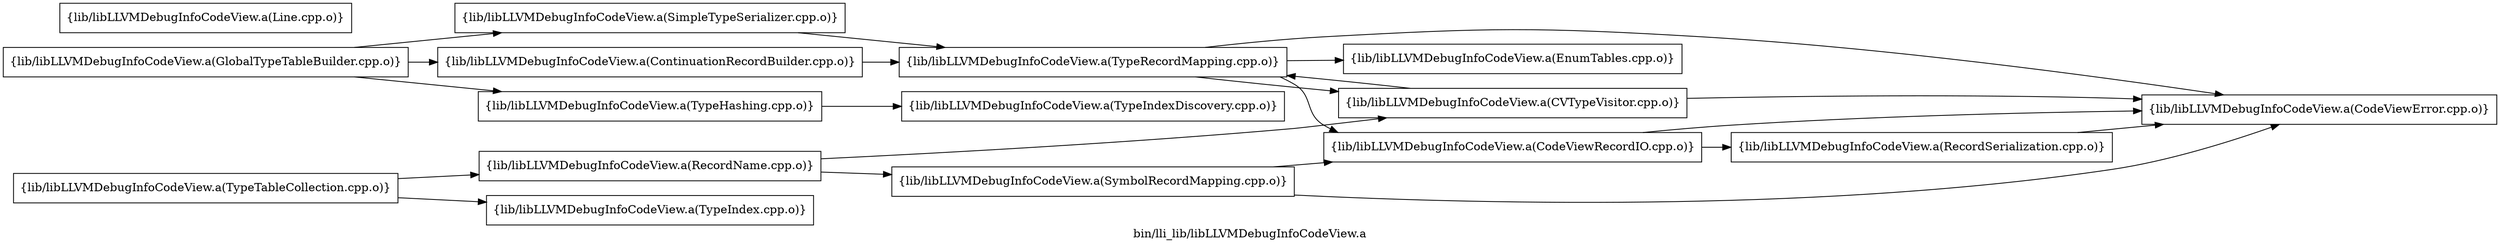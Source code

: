 digraph "bin/lli_lib/libLLVMDebugInfoCodeView.a" {
	label="bin/lli_lib/libLLVMDebugInfoCodeView.a";
	rankdir=LR;

	Node0x55882e73c268 [shape=record,shape=box,group=0,label="{lib/libLLVMDebugInfoCodeView.a(EnumTables.cpp.o)}"];
	Node0x55882e73b098 [shape=record,shape=box,group=0,label="{lib/libLLVMDebugInfoCodeView.a(GlobalTypeTableBuilder.cpp.o)}"];
	Node0x55882e73b098 -> Node0x55882e73ca88;
	Node0x55882e73b098 -> Node0x55882e73dc58;
	Node0x55882e73b098 -> Node0x55882e731368;
	Node0x55882e73cf88 [shape=record,shape=box,group=0,label="{lib/libLLVMDebugInfoCodeView.a(Line.cpp.o)}"];
	Node0x55882e73e1a8 [shape=record,shape=box,group=0,label="{lib/libLLVMDebugInfoCodeView.a(SymbolRecordMapping.cpp.o)}"];
	Node0x55882e73e1a8 -> Node0x55882e741df8;
	Node0x55882e73e1a8 -> Node0x55882e731f98;
	Node0x55882e73d9d8 [shape=record,shape=box,group=0,label="{lib/libLLVMDebugInfoCodeView.a(TypeIndex.cpp.o)}"];
	Node0x55882e72b968 [shape=record,shape=box,group=0,label="{lib/libLLVMDebugInfoCodeView.a(TypeTableCollection.cpp.o)}"];
	Node0x55882e72b968 -> Node0x55882e73d9d8;
	Node0x55882e72b968 -> Node0x55882e72e6b8;
	Node0x55882e741df8 [shape=record,shape=box,group=0,label="{lib/libLLVMDebugInfoCodeView.a(CodeViewRecordIO.cpp.o)}"];
	Node0x55882e741df8 -> Node0x55882e73d208;
	Node0x55882e741df8 -> Node0x55882e731f98;
	Node0x55882e731368 [shape=record,shape=box,group=0,label="{lib/libLLVMDebugInfoCodeView.a(ContinuationRecordBuilder.cpp.o)}"];
	Node0x55882e731368 -> Node0x55882e749378;
	Node0x55882e7305f8 [shape=record,shape=box,group=0,label="{lib/libLLVMDebugInfoCodeView.a(CVTypeVisitor.cpp.o)}"];
	Node0x55882e7305f8 -> Node0x55882e749378;
	Node0x55882e7305f8 -> Node0x55882e731f98;
	Node0x55882e73d208 [shape=record,shape=box,group=0,label="{lib/libLLVMDebugInfoCodeView.a(RecordSerialization.cpp.o)}"];
	Node0x55882e73d208 -> Node0x55882e731f98;
	Node0x55882e731f98 [shape=record,shape=box,group=0,label="{lib/libLLVMDebugInfoCodeView.a(CodeViewError.cpp.o)}"];
	Node0x55882e749378 [shape=record,shape=box,group=0,label="{lib/libLLVMDebugInfoCodeView.a(TypeRecordMapping.cpp.o)}"];
	Node0x55882e749378 -> Node0x55882e73c268;
	Node0x55882e749378 -> Node0x55882e741df8;
	Node0x55882e749378 -> Node0x55882e731f98;
	Node0x55882e749378 -> Node0x55882e7305f8;
	Node0x55882e73ca88 [shape=record,shape=box,group=0,label="{lib/libLLVMDebugInfoCodeView.a(SimpleTypeSerializer.cpp.o)}"];
	Node0x55882e73ca88 -> Node0x55882e749378;
	Node0x55882e73dc58 [shape=record,shape=box,group=0,label="{lib/libLLVMDebugInfoCodeView.a(TypeHashing.cpp.o)}"];
	Node0x55882e73dc58 -> Node0x55882e749648;
	Node0x55882e749648 [shape=record,shape=box,group=0,label="{lib/libLLVMDebugInfoCodeView.a(TypeIndexDiscovery.cpp.o)}"];
	Node0x55882e72e6b8 [shape=record,shape=box,group=0,label="{lib/libLLVMDebugInfoCodeView.a(RecordName.cpp.o)}"];
	Node0x55882e72e6b8 -> Node0x55882e73e1a8;
	Node0x55882e72e6b8 -> Node0x55882e7305f8;
}
